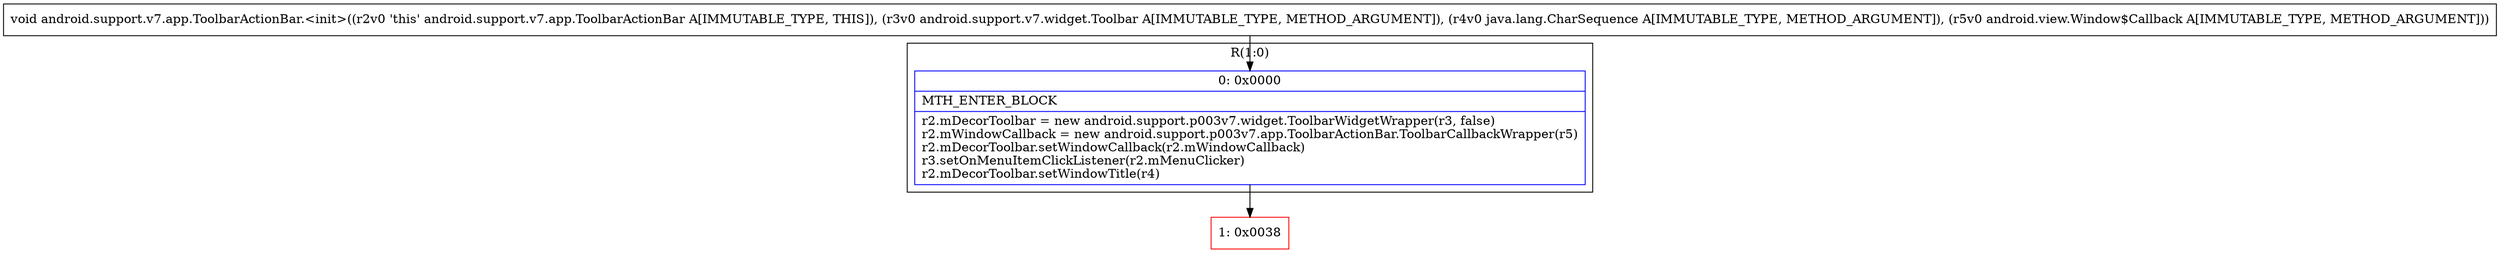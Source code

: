 digraph "CFG forandroid.support.v7.app.ToolbarActionBar.\<init\>(Landroid\/support\/v7\/widget\/Toolbar;Ljava\/lang\/CharSequence;Landroid\/view\/Window$Callback;)V" {
subgraph cluster_Region_1290873365 {
label = "R(1:0)";
node [shape=record,color=blue];
Node_0 [shape=record,label="{0\:\ 0x0000|MTH_ENTER_BLOCK\l|r2.mDecorToolbar = new android.support.p003v7.widget.ToolbarWidgetWrapper(r3, false)\lr2.mWindowCallback = new android.support.p003v7.app.ToolbarActionBar.ToolbarCallbackWrapper(r5)\lr2.mDecorToolbar.setWindowCallback(r2.mWindowCallback)\lr3.setOnMenuItemClickListener(r2.mMenuClicker)\lr2.mDecorToolbar.setWindowTitle(r4)\l}"];
}
Node_1 [shape=record,color=red,label="{1\:\ 0x0038}"];
MethodNode[shape=record,label="{void android.support.v7.app.ToolbarActionBar.\<init\>((r2v0 'this' android.support.v7.app.ToolbarActionBar A[IMMUTABLE_TYPE, THIS]), (r3v0 android.support.v7.widget.Toolbar A[IMMUTABLE_TYPE, METHOD_ARGUMENT]), (r4v0 java.lang.CharSequence A[IMMUTABLE_TYPE, METHOD_ARGUMENT]), (r5v0 android.view.Window$Callback A[IMMUTABLE_TYPE, METHOD_ARGUMENT])) }"];
MethodNode -> Node_0;
Node_0 -> Node_1;
}

